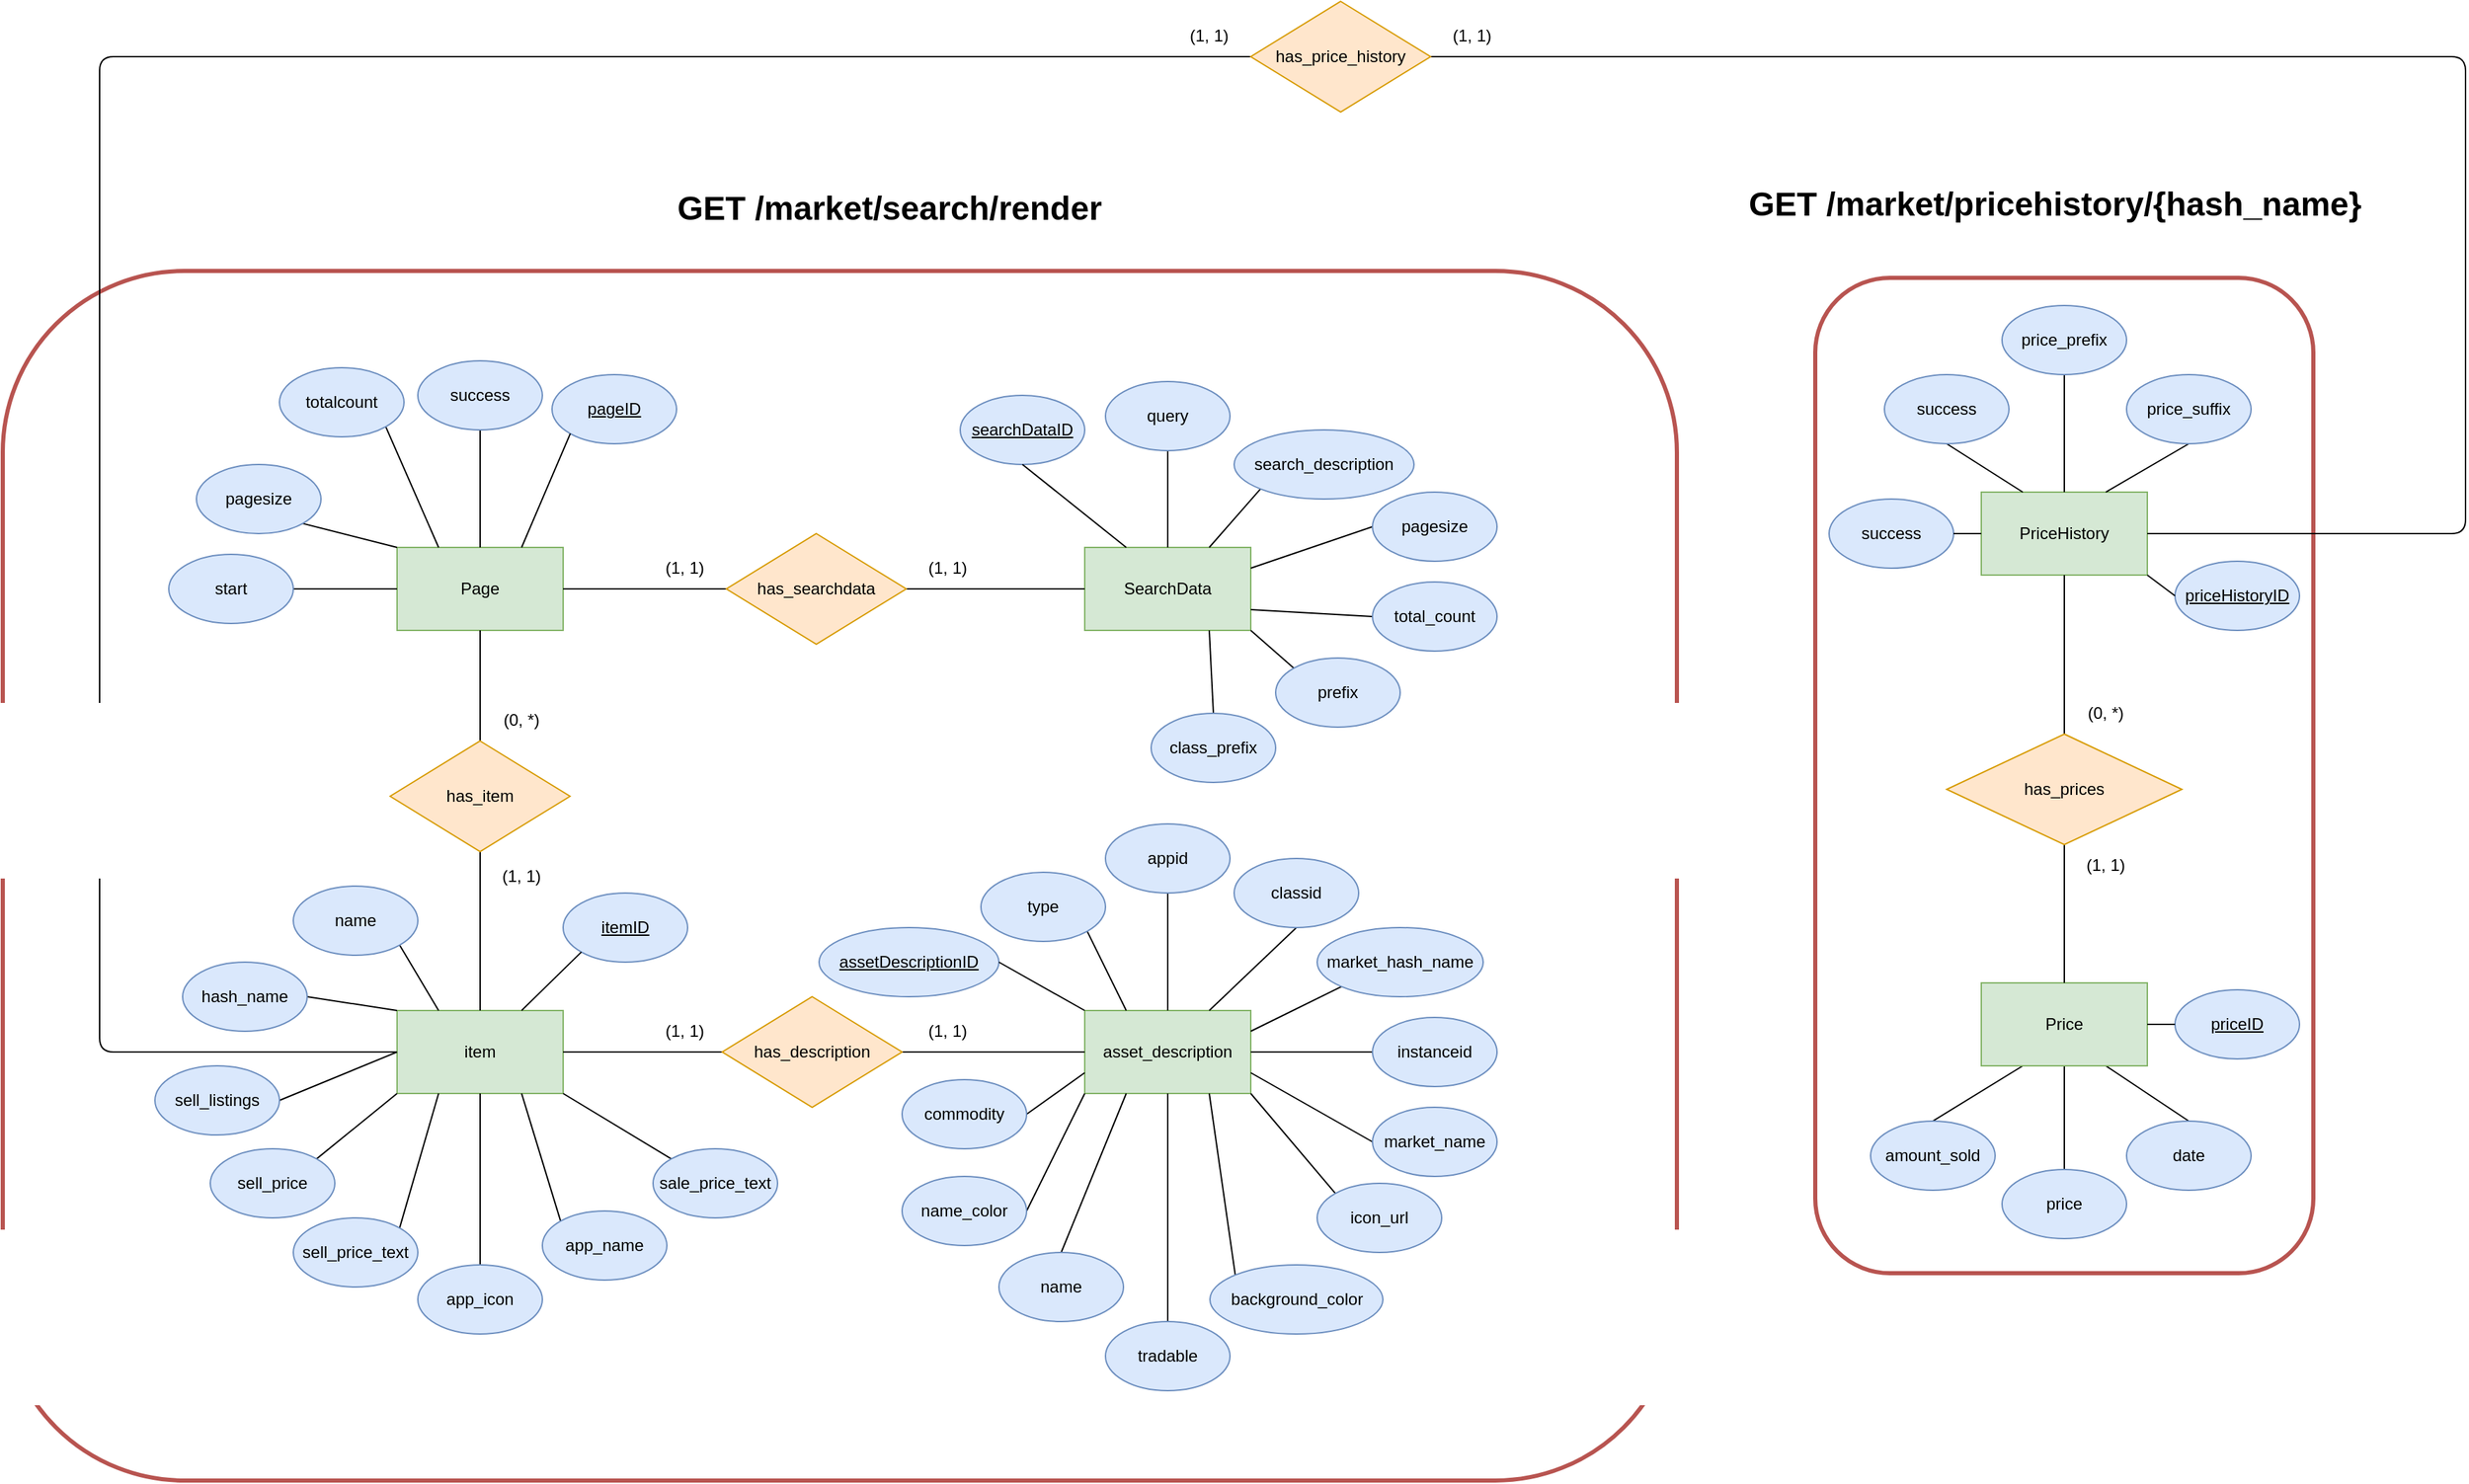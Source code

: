 <mxfile version="24.7.17">
  <diagram name="Page-1" id="rFIDhMrQtUVqV9h6Crtd">
    <mxGraphModel dx="2607" dy="1607" grid="1" gridSize="10" guides="1" tooltips="1" connect="1" arrows="1" fold="1" page="1" pageScale="1" pageWidth="827" pageHeight="1169" math="0" shadow="0">
      <root>
        <mxCell id="0" />
        <mxCell id="1" parent="0" />
        <mxCell id="ljLbS3r0QzYFnTC3O5jr-110" value="" style="rounded=1;whiteSpace=wrap;html=1;shadow=0;glass=0;strokeColor=#b85450;align=left;verticalAlign=middle;spacingLeft=4;spacingRight=4;fontFamily=Helvetica;fontSize=12;fontStyle=0;labelBorderColor=none;labelBackgroundColor=default;fillColor=none;fillStyle=auto;strokeWidth=3;fontColor=default;" parent="1" vertex="1">
          <mxGeometry x="1740" y="320" width="360" height="720" as="geometry" />
        </mxCell>
        <mxCell id="ljLbS3r0QzYFnTC3O5jr-111" value="" style="rounded=1;whiteSpace=wrap;html=1;shadow=0;glass=0;strokeColor=#b85450;align=left;verticalAlign=middle;spacingLeft=4;spacingRight=4;fontFamily=Helvetica;fontSize=12;fontStyle=0;labelBorderColor=none;labelBackgroundColor=default;fillColor=none;fillStyle=auto;strokeWidth=3;fontColor=default;" parent="1" vertex="1">
          <mxGeometry x="430" y="315" width="1210" height="875" as="geometry" />
        </mxCell>
        <mxCell id="ljLbS3r0QzYFnTC3O5jr-1" value="Page" style="rounded=0;whiteSpace=wrap;html=1;fillColor=#d5e8d4;strokeColor=#82b366;" parent="1" vertex="1">
          <mxGeometry x="715" y="515" width="120" height="60" as="geometry" />
        </mxCell>
        <mxCell id="ljLbS3r0QzYFnTC3O5jr-60" style="edgeStyle=none;shape=connector;rounded=0;orthogonalLoop=1;jettySize=auto;html=1;exitX=1;exitY=1;exitDx=0;exitDy=0;entryX=0.25;entryY=0;entryDx=0;entryDy=0;strokeColor=default;align=center;verticalAlign=middle;fontFamily=Helvetica;fontSize=11;fontColor=default;labelBackgroundColor=default;endArrow=none;endFill=0;" parent="1" source="ljLbS3r0QzYFnTC3O5jr-3" target="ljLbS3r0QzYFnTC3O5jr-1" edge="1">
          <mxGeometry relative="1" as="geometry" />
        </mxCell>
        <mxCell id="ljLbS3r0QzYFnTC3O5jr-3" value="totalcount" style="ellipse;whiteSpace=wrap;html=1;fillColor=#dae8fc;strokeColor=#6c8ebf;" parent="1" vertex="1">
          <mxGeometry x="630" y="385" width="90" height="50" as="geometry" />
        </mxCell>
        <mxCell id="ljLbS3r0QzYFnTC3O5jr-6" value="SearchData" style="rounded=0;whiteSpace=wrap;html=1;fillColor=#d5e8d4;strokeColor=#82b366;" parent="1" vertex="1">
          <mxGeometry x="1212" y="515" width="120" height="60" as="geometry" />
        </mxCell>
        <mxCell id="ljLbS3r0QzYFnTC3O5jr-57" style="edgeStyle=none;shape=connector;rounded=0;orthogonalLoop=1;jettySize=auto;html=1;exitX=0.5;exitY=1;exitDx=0;exitDy=0;entryX=0.5;entryY=0;entryDx=0;entryDy=0;strokeColor=default;align=center;verticalAlign=middle;fontFamily=Helvetica;fontSize=11;fontColor=default;labelBackgroundColor=default;endArrow=none;endFill=0;" parent="1" source="ljLbS3r0QzYFnTC3O5jr-10" target="ljLbS3r0QzYFnTC3O5jr-1" edge="1">
          <mxGeometry relative="1" as="geometry" />
        </mxCell>
        <mxCell id="ljLbS3r0QzYFnTC3O5jr-10" value="&lt;span style=&quot;color: rgb(0, 0, 0); font-family: Helvetica; font-size: 12px; font-style: normal; font-variant-ligatures: normal; font-variant-caps: normal; font-weight: 400; letter-spacing: normal; orphans: 2; text-align: center; text-indent: 0px; text-transform: none; widows: 2; word-spacing: 0px; -webkit-text-stroke-width: 0px; white-space: normal; text-decoration-thickness: initial; text-decoration-style: initial; text-decoration-color: initial; float: none; display: inline !important;&quot;&gt;success&lt;/span&gt;" style="ellipse;whiteSpace=wrap;html=1;fillColor=#dae8fc;strokeColor=#6c8ebf;labelBackgroundColor=none;" parent="1" vertex="1">
          <mxGeometry x="730" y="380" width="90" height="50" as="geometry" />
        </mxCell>
        <mxCell id="ljLbS3r0QzYFnTC3O5jr-59" style="edgeStyle=none;shape=connector;rounded=0;orthogonalLoop=1;jettySize=auto;html=1;exitX=1;exitY=1;exitDx=0;exitDy=0;entryX=0;entryY=0;entryDx=0;entryDy=0;strokeColor=default;align=center;verticalAlign=middle;fontFamily=Helvetica;fontSize=11;fontColor=default;labelBackgroundColor=default;endArrow=none;endFill=0;" parent="1" source="ljLbS3r0QzYFnTC3O5jr-11" target="ljLbS3r0QzYFnTC3O5jr-1" edge="1">
          <mxGeometry relative="1" as="geometry" />
        </mxCell>
        <mxCell id="ljLbS3r0QzYFnTC3O5jr-11" value="pagesize" style="ellipse;whiteSpace=wrap;html=1;fillColor=#dae8fc;strokeColor=#6c8ebf;fontStyle=0" parent="1" vertex="1">
          <mxGeometry x="570" y="455" width="90" height="50" as="geometry" />
        </mxCell>
        <mxCell id="ljLbS3r0QzYFnTC3O5jr-58" style="edgeStyle=none;shape=connector;rounded=0;orthogonalLoop=1;jettySize=auto;html=1;exitX=1;exitY=0.5;exitDx=0;exitDy=0;entryX=0;entryY=0.5;entryDx=0;entryDy=0;strokeColor=default;align=center;verticalAlign=middle;fontFamily=Helvetica;fontSize=11;fontColor=default;labelBackgroundColor=default;endArrow=none;endFill=0;" parent="1" source="ljLbS3r0QzYFnTC3O5jr-12" target="ljLbS3r0QzYFnTC3O5jr-1" edge="1">
          <mxGeometry relative="1" as="geometry" />
        </mxCell>
        <mxCell id="ljLbS3r0QzYFnTC3O5jr-12" value="start" style="ellipse;whiteSpace=wrap;html=1;fillColor=#dae8fc;strokeColor=#6c8ebf;fontStyle=0" parent="1" vertex="1">
          <mxGeometry x="550" y="520" width="90" height="50" as="geometry" />
        </mxCell>
        <mxCell id="ljLbS3r0QzYFnTC3O5jr-70" style="edgeStyle=none;shape=connector;rounded=0;orthogonalLoop=1;jettySize=auto;html=1;exitX=0.5;exitY=1;exitDx=0;exitDy=0;entryX=0.5;entryY=0;entryDx=0;entryDy=0;strokeColor=default;align=center;verticalAlign=middle;fontFamily=Helvetica;fontSize=11;fontColor=default;labelBackgroundColor=default;endArrow=none;endFill=0;" parent="1" source="ljLbS3r0QzYFnTC3O5jr-13" target="ljLbS3r0QzYFnTC3O5jr-6" edge="1">
          <mxGeometry relative="1" as="geometry" />
        </mxCell>
        <mxCell id="ljLbS3r0QzYFnTC3O5jr-13" value="query" style="ellipse;whiteSpace=wrap;html=1;fillColor=#dae8fc;strokeColor=#6c8ebf;labelBackgroundColor=none;" parent="1" vertex="1">
          <mxGeometry x="1227" y="395" width="90" height="50" as="geometry" />
        </mxCell>
        <mxCell id="ljLbS3r0QzYFnTC3O5jr-67" style="edgeStyle=none;shape=connector;rounded=0;orthogonalLoop=1;jettySize=auto;html=1;exitX=0;exitY=0.5;exitDx=0;exitDy=0;entryX=1;entryY=0.75;entryDx=0;entryDy=0;strokeColor=default;align=center;verticalAlign=middle;fontFamily=Helvetica;fontSize=11;fontColor=default;labelBackgroundColor=default;endArrow=none;endFill=0;" parent="1" source="ljLbS3r0QzYFnTC3O5jr-14" target="ljLbS3r0QzYFnTC3O5jr-6" edge="1">
          <mxGeometry relative="1" as="geometry" />
        </mxCell>
        <mxCell id="ljLbS3r0QzYFnTC3O5jr-14" value="total_count" style="ellipse;whiteSpace=wrap;html=1;fillColor=#dae8fc;strokeColor=#6c8ebf;labelBackgroundColor=none;" parent="1" vertex="1">
          <mxGeometry x="1420" y="540" width="90" height="50" as="geometry" />
        </mxCell>
        <mxCell id="ljLbS3r0QzYFnTC3O5jr-68" style="edgeStyle=none;shape=connector;rounded=0;orthogonalLoop=1;jettySize=auto;html=1;exitX=0;exitY=0.5;exitDx=0;exitDy=0;entryX=1;entryY=0.25;entryDx=0;entryDy=0;strokeColor=default;align=center;verticalAlign=middle;fontFamily=Helvetica;fontSize=11;fontColor=default;labelBackgroundColor=default;endArrow=none;endFill=0;" parent="1" source="ljLbS3r0QzYFnTC3O5jr-15" target="ljLbS3r0QzYFnTC3O5jr-6" edge="1">
          <mxGeometry relative="1" as="geometry" />
        </mxCell>
        <mxCell id="ljLbS3r0QzYFnTC3O5jr-15" value="&lt;span style=&quot;color: rgb(0, 0, 0); font-family: Helvetica; font-size: 12px; font-style: normal; font-variant-ligatures: normal; font-variant-caps: normal; font-weight: 400; letter-spacing: normal; orphans: 2; text-align: center; text-indent: 0px; text-transform: none; widows: 2; word-spacing: 0px; -webkit-text-stroke-width: 0px; white-space: normal; text-decoration-thickness: initial; text-decoration-style: initial; text-decoration-color: initial; float: none; display: inline !important;&quot;&gt;pagesize&lt;/span&gt;" style="ellipse;whiteSpace=wrap;html=1;fillColor=#dae8fc;strokeColor=#6c8ebf;labelBackgroundColor=none;" parent="1" vertex="1">
          <mxGeometry x="1420" y="475" width="90" height="50" as="geometry" />
        </mxCell>
        <mxCell id="ljLbS3r0QzYFnTC3O5jr-69" style="edgeStyle=none;shape=connector;rounded=0;orthogonalLoop=1;jettySize=auto;html=1;exitX=0;exitY=1;exitDx=0;exitDy=0;entryX=0.75;entryY=0;entryDx=0;entryDy=0;strokeColor=default;align=center;verticalAlign=middle;fontFamily=Helvetica;fontSize=11;fontColor=default;labelBackgroundColor=default;endArrow=none;endFill=0;" parent="1" source="ljLbS3r0QzYFnTC3O5jr-16" target="ljLbS3r0QzYFnTC3O5jr-6" edge="1">
          <mxGeometry relative="1" as="geometry" />
        </mxCell>
        <mxCell id="ljLbS3r0QzYFnTC3O5jr-16" value="search_description" style="ellipse;whiteSpace=wrap;html=1;fillColor=#dae8fc;strokeColor=#6c8ebf;labelBackgroundColor=none;" parent="1" vertex="1">
          <mxGeometry x="1320" y="430" width="130" height="50" as="geometry" />
        </mxCell>
        <mxCell id="ljLbS3r0QzYFnTC3O5jr-71" style="edgeStyle=none;shape=connector;rounded=0;orthogonalLoop=1;jettySize=auto;html=1;exitX=0;exitY=0;exitDx=0;exitDy=0;entryX=1;entryY=1;entryDx=0;entryDy=0;strokeColor=default;align=center;verticalAlign=middle;fontFamily=Helvetica;fontSize=11;fontColor=default;labelBackgroundColor=default;endArrow=none;endFill=0;" parent="1" source="ljLbS3r0QzYFnTC3O5jr-17" target="ljLbS3r0QzYFnTC3O5jr-6" edge="1">
          <mxGeometry relative="1" as="geometry" />
        </mxCell>
        <mxCell id="ljLbS3r0QzYFnTC3O5jr-17" value="prefix" style="ellipse;whiteSpace=wrap;html=1;fillColor=#dae8fc;strokeColor=#6c8ebf;labelBackgroundColor=none;" parent="1" vertex="1">
          <mxGeometry x="1350" y="595" width="90" height="50" as="geometry" />
        </mxCell>
        <mxCell id="ljLbS3r0QzYFnTC3O5jr-72" style="edgeStyle=none;shape=connector;rounded=0;orthogonalLoop=1;jettySize=auto;html=1;exitX=0.5;exitY=0;exitDx=0;exitDy=0;entryX=0.75;entryY=1;entryDx=0;entryDy=0;strokeColor=default;align=center;verticalAlign=middle;fontFamily=Helvetica;fontSize=11;fontColor=default;labelBackgroundColor=default;endArrow=none;endFill=0;" parent="1" source="ljLbS3r0QzYFnTC3O5jr-18" target="ljLbS3r0QzYFnTC3O5jr-6" edge="1">
          <mxGeometry relative="1" as="geometry" />
        </mxCell>
        <mxCell id="ljLbS3r0QzYFnTC3O5jr-18" value="class_prefix" style="ellipse;whiteSpace=wrap;html=1;fillColor=#dae8fc;strokeColor=#6c8ebf;labelBackgroundColor=none;" parent="1" vertex="1">
          <mxGeometry x="1260" y="635" width="90" height="50" as="geometry" />
        </mxCell>
        <mxCell id="q_65ye72RjT9QAtNMbLg-4" style="edgeStyle=orthogonalEdgeStyle;rounded=1;orthogonalLoop=1;jettySize=auto;html=1;exitX=0;exitY=0.5;exitDx=0;exitDy=0;entryX=0;entryY=0.5;entryDx=0;entryDy=0;curved=0;endArrow=none;endFill=0;" parent="1" source="ljLbS3r0QzYFnTC3O5jr-19" target="q_65ye72RjT9QAtNMbLg-2" edge="1">
          <mxGeometry relative="1" as="geometry">
            <Array as="points">
              <mxPoint x="500" y="880" />
              <mxPoint x="500" y="160" />
            </Array>
          </mxGeometry>
        </mxCell>
        <mxCell id="ljLbS3r0QzYFnTC3O5jr-19" value="item" style="rounded=0;whiteSpace=wrap;html=1;fillColor=#d5e8d4;strokeColor=#82b366;" parent="1" vertex="1">
          <mxGeometry x="715" y="850" width="120" height="60" as="geometry" />
        </mxCell>
        <mxCell id="ljLbS3r0QzYFnTC3O5jr-56" style="edgeStyle=none;shape=connector;rounded=0;orthogonalLoop=1;jettySize=auto;html=1;exitX=1;exitY=1;exitDx=0;exitDy=0;entryX=0.25;entryY=0;entryDx=0;entryDy=0;strokeColor=default;align=center;verticalAlign=middle;fontFamily=Helvetica;fontSize=11;fontColor=default;labelBackgroundColor=default;endArrow=none;endFill=0;" parent="1" source="ljLbS3r0QzYFnTC3O5jr-20" target="ljLbS3r0QzYFnTC3O5jr-19" edge="1">
          <mxGeometry relative="1" as="geometry" />
        </mxCell>
        <mxCell id="ljLbS3r0QzYFnTC3O5jr-20" value="name" style="ellipse;whiteSpace=wrap;html=1;fillColor=#dae8fc;strokeColor=#6c8ebf;" parent="1" vertex="1">
          <mxGeometry x="640" y="760" width="90" height="50" as="geometry" />
        </mxCell>
        <mxCell id="ljLbS3r0QzYFnTC3O5jr-55" style="edgeStyle=none;shape=connector;rounded=0;orthogonalLoop=1;jettySize=auto;html=1;exitX=1;exitY=0.5;exitDx=0;exitDy=0;entryX=0;entryY=0;entryDx=0;entryDy=0;strokeColor=default;align=center;verticalAlign=middle;fontFamily=Helvetica;fontSize=11;fontColor=default;labelBackgroundColor=default;endArrow=none;endFill=0;" parent="1" source="ljLbS3r0QzYFnTC3O5jr-21" target="ljLbS3r0QzYFnTC3O5jr-19" edge="1">
          <mxGeometry relative="1" as="geometry" />
        </mxCell>
        <mxCell id="ljLbS3r0QzYFnTC3O5jr-21" value="hash_name" style="ellipse;whiteSpace=wrap;html=1;fillColor=#dae8fc;strokeColor=#6c8ebf;fontStyle=0" parent="1" vertex="1">
          <mxGeometry x="560" y="815" width="90" height="50" as="geometry" />
        </mxCell>
        <mxCell id="ljLbS3r0QzYFnTC3O5jr-51" style="edgeStyle=none;shape=connector;rounded=0;orthogonalLoop=1;jettySize=auto;html=1;exitX=0.5;exitY=0;exitDx=0;exitDy=0;entryX=0.5;entryY=1;entryDx=0;entryDy=0;strokeColor=default;align=center;verticalAlign=middle;fontFamily=Helvetica;fontSize=11;fontColor=default;labelBackgroundColor=default;endArrow=none;endFill=0;" parent="1" source="ljLbS3r0QzYFnTC3O5jr-23" target="ljLbS3r0QzYFnTC3O5jr-19" edge="1">
          <mxGeometry relative="1" as="geometry" />
        </mxCell>
        <mxCell id="ljLbS3r0QzYFnTC3O5jr-23" value="app_icon" style="ellipse;whiteSpace=wrap;html=1;fillColor=#dae8fc;strokeColor=#6c8ebf;" parent="1" vertex="1">
          <mxGeometry x="730" y="1034" width="90" height="50" as="geometry" />
        </mxCell>
        <mxCell id="ljLbS3r0QzYFnTC3O5jr-52" style="edgeStyle=none;shape=connector;rounded=0;orthogonalLoop=1;jettySize=auto;html=1;exitX=1;exitY=0;exitDx=0;exitDy=0;entryX=0.25;entryY=1;entryDx=0;entryDy=0;strokeColor=default;align=center;verticalAlign=middle;fontFamily=Helvetica;fontSize=11;fontColor=default;labelBackgroundColor=default;endArrow=none;endFill=0;" parent="1" source="ljLbS3r0QzYFnTC3O5jr-24" target="ljLbS3r0QzYFnTC3O5jr-19" edge="1">
          <mxGeometry relative="1" as="geometry" />
        </mxCell>
        <mxCell id="ljLbS3r0QzYFnTC3O5jr-24" value="sell_price_text" style="ellipse;whiteSpace=wrap;html=1;fillColor=#dae8fc;strokeColor=#6c8ebf;" parent="1" vertex="1">
          <mxGeometry x="640" y="1000" width="90" height="50" as="geometry" />
        </mxCell>
        <mxCell id="ljLbS3r0QzYFnTC3O5jr-53" style="edgeStyle=none;shape=connector;rounded=0;orthogonalLoop=1;jettySize=auto;html=1;exitX=1;exitY=0;exitDx=0;exitDy=0;entryX=0;entryY=1;entryDx=0;entryDy=0;strokeColor=default;align=center;verticalAlign=middle;fontFamily=Helvetica;fontSize=11;fontColor=default;labelBackgroundColor=default;endArrow=none;endFill=0;" parent="1" source="ljLbS3r0QzYFnTC3O5jr-25" target="ljLbS3r0QzYFnTC3O5jr-19" edge="1">
          <mxGeometry relative="1" as="geometry" />
        </mxCell>
        <mxCell id="ljLbS3r0QzYFnTC3O5jr-25" value="sell_price" style="ellipse;whiteSpace=wrap;html=1;fillColor=#dae8fc;strokeColor=#6c8ebf;" parent="1" vertex="1">
          <mxGeometry x="580" y="950" width="90" height="50" as="geometry" />
        </mxCell>
        <mxCell id="ljLbS3r0QzYFnTC3O5jr-54" style="edgeStyle=none;shape=connector;rounded=0;orthogonalLoop=1;jettySize=auto;html=1;exitX=1;exitY=0.5;exitDx=0;exitDy=0;entryX=0;entryY=0.5;entryDx=0;entryDy=0;strokeColor=default;align=center;verticalAlign=middle;fontFamily=Helvetica;fontSize=11;fontColor=default;labelBackgroundColor=default;endArrow=none;endFill=0;" parent="1" source="ljLbS3r0QzYFnTC3O5jr-26" target="ljLbS3r0QzYFnTC3O5jr-19" edge="1">
          <mxGeometry relative="1" as="geometry" />
        </mxCell>
        <mxCell id="ljLbS3r0QzYFnTC3O5jr-26" value="sell_listings" style="ellipse;whiteSpace=wrap;html=1;fillColor=#dae8fc;strokeColor=#6c8ebf;" parent="1" vertex="1">
          <mxGeometry x="540" y="890" width="90" height="50" as="geometry" />
        </mxCell>
        <mxCell id="ljLbS3r0QzYFnTC3O5jr-50" style="rounded=0;orthogonalLoop=1;jettySize=auto;html=1;exitX=0;exitY=0;exitDx=0;exitDy=0;entryX=0.75;entryY=1;entryDx=0;entryDy=0;endArrow=none;endFill=0;" parent="1" source="ljLbS3r0QzYFnTC3O5jr-27" target="ljLbS3r0QzYFnTC3O5jr-19" edge="1">
          <mxGeometry relative="1" as="geometry" />
        </mxCell>
        <mxCell id="ljLbS3r0QzYFnTC3O5jr-27" value="app_name" style="ellipse;whiteSpace=wrap;html=1;fillColor=#dae8fc;strokeColor=#6c8ebf;" parent="1" vertex="1">
          <mxGeometry x="820" y="995" width="90" height="50" as="geometry" />
        </mxCell>
        <mxCell id="ljLbS3r0QzYFnTC3O5jr-49" style="rounded=0;orthogonalLoop=1;jettySize=auto;html=1;exitX=0;exitY=0;exitDx=0;exitDy=0;entryX=1;entryY=1;entryDx=0;entryDy=0;endArrow=none;endFill=0;" parent="1" source="ljLbS3r0QzYFnTC3O5jr-28" target="ljLbS3r0QzYFnTC3O5jr-19" edge="1">
          <mxGeometry relative="1" as="geometry" />
        </mxCell>
        <mxCell id="ljLbS3r0QzYFnTC3O5jr-28" value="sale_price_text" style="ellipse;whiteSpace=wrap;html=1;fillColor=#dae8fc;strokeColor=#6c8ebf;" parent="1" vertex="1">
          <mxGeometry x="900" y="950" width="90" height="50" as="geometry" />
        </mxCell>
        <mxCell id="ljLbS3r0QzYFnTC3O5jr-29" value="asset_description" style="rounded=0;whiteSpace=wrap;html=1;fillColor=#d5e8d4;strokeColor=#82b366;" parent="1" vertex="1">
          <mxGeometry x="1212" y="850" width="120" height="60" as="geometry" />
        </mxCell>
        <mxCell id="ljLbS3r0QzYFnTC3O5jr-78" style="edgeStyle=none;shape=connector;rounded=0;orthogonalLoop=1;jettySize=auto;html=1;exitX=0.5;exitY=1;exitDx=0;exitDy=0;entryX=0.5;entryY=0;entryDx=0;entryDy=0;strokeColor=default;align=center;verticalAlign=middle;fontFamily=Helvetica;fontSize=11;fontColor=default;labelBackgroundColor=default;endArrow=none;endFill=0;" parent="1" source="ljLbS3r0QzYFnTC3O5jr-30" target="ljLbS3r0QzYFnTC3O5jr-29" edge="1">
          <mxGeometry relative="1" as="geometry" />
        </mxCell>
        <mxCell id="ljLbS3r0QzYFnTC3O5jr-30" value="appid" style="ellipse;whiteSpace=wrap;html=1;fillColor=#dae8fc;strokeColor=#6c8ebf;" parent="1" vertex="1">
          <mxGeometry x="1227" y="715" width="90" height="50" as="geometry" />
        </mxCell>
        <mxCell id="ljLbS3r0QzYFnTC3O5jr-85" style="edgeStyle=none;shape=connector;rounded=0;orthogonalLoop=1;jettySize=auto;html=1;exitX=0.5;exitY=1;exitDx=0;exitDy=0;entryX=0.75;entryY=0;entryDx=0;entryDy=0;strokeColor=default;align=center;verticalAlign=middle;fontFamily=Helvetica;fontSize=11;fontColor=default;labelBackgroundColor=default;endArrow=none;endFill=0;" parent="1" source="ljLbS3r0QzYFnTC3O5jr-31" target="ljLbS3r0QzYFnTC3O5jr-29" edge="1">
          <mxGeometry relative="1" as="geometry" />
        </mxCell>
        <mxCell id="ljLbS3r0QzYFnTC3O5jr-31" value="classid" style="ellipse;whiteSpace=wrap;html=1;fillColor=#dae8fc;strokeColor=#6c8ebf;" parent="1" vertex="1">
          <mxGeometry x="1320" y="740" width="90" height="50" as="geometry" />
        </mxCell>
        <mxCell id="ljLbS3r0QzYFnTC3O5jr-79" style="edgeStyle=none;shape=connector;rounded=0;orthogonalLoop=1;jettySize=auto;html=1;exitX=0;exitY=0.5;exitDx=0;exitDy=0;entryX=1;entryY=0.5;entryDx=0;entryDy=0;strokeColor=default;align=center;verticalAlign=middle;fontFamily=Helvetica;fontSize=11;fontColor=default;labelBackgroundColor=default;endArrow=none;endFill=0;" parent="1" source="ljLbS3r0QzYFnTC3O5jr-32" target="ljLbS3r0QzYFnTC3O5jr-29" edge="1">
          <mxGeometry relative="1" as="geometry" />
        </mxCell>
        <mxCell id="ljLbS3r0QzYFnTC3O5jr-32" value="instanceid" style="ellipse;whiteSpace=wrap;html=1;fillColor=#dae8fc;strokeColor=#6c8ebf;" parent="1" vertex="1">
          <mxGeometry x="1420" y="855" width="90" height="50" as="geometry" />
        </mxCell>
        <mxCell id="ljLbS3r0QzYFnTC3O5jr-81" style="edgeStyle=none;shape=connector;rounded=0;orthogonalLoop=1;jettySize=auto;html=1;exitX=0;exitY=0;exitDx=0;exitDy=0;entryX=0.75;entryY=1;entryDx=0;entryDy=0;strokeColor=default;align=center;verticalAlign=middle;fontFamily=Helvetica;fontSize=11;fontColor=default;labelBackgroundColor=default;endArrow=none;endFill=0;" parent="1" source="ljLbS3r0QzYFnTC3O5jr-33" target="ljLbS3r0QzYFnTC3O5jr-29" edge="1">
          <mxGeometry relative="1" as="geometry" />
        </mxCell>
        <mxCell id="ljLbS3r0QzYFnTC3O5jr-33" value="background_color" style="ellipse;whiteSpace=wrap;html=1;fillColor=#dae8fc;strokeColor=#6c8ebf;" parent="1" vertex="1">
          <mxGeometry x="1302.5" y="1034" width="125" height="50" as="geometry" />
        </mxCell>
        <mxCell id="ljLbS3r0QzYFnTC3O5jr-82" style="edgeStyle=none;shape=connector;rounded=0;orthogonalLoop=1;jettySize=auto;html=1;exitX=0;exitY=0;exitDx=0;exitDy=0;entryX=1;entryY=1;entryDx=0;entryDy=0;strokeColor=default;align=center;verticalAlign=middle;fontFamily=Helvetica;fontSize=11;fontColor=default;labelBackgroundColor=default;endArrow=none;endFill=0;" parent="1" source="ljLbS3r0QzYFnTC3O5jr-34" target="ljLbS3r0QzYFnTC3O5jr-29" edge="1">
          <mxGeometry relative="1" as="geometry" />
        </mxCell>
        <mxCell id="ljLbS3r0QzYFnTC3O5jr-34" value="icon_url" style="ellipse;whiteSpace=wrap;html=1;fillColor=#dae8fc;strokeColor=#6c8ebf;" parent="1" vertex="1">
          <mxGeometry x="1380" y="975" width="90" height="50" as="geometry" />
        </mxCell>
        <mxCell id="ljLbS3r0QzYFnTC3O5jr-80" style="edgeStyle=none;shape=connector;rounded=0;orthogonalLoop=1;jettySize=auto;html=1;exitX=0.5;exitY=0;exitDx=0;exitDy=0;strokeColor=default;align=center;verticalAlign=middle;fontFamily=Helvetica;fontSize=11;fontColor=default;labelBackgroundColor=default;endArrow=none;endFill=0;entryX=0.5;entryY=1;entryDx=0;entryDy=0;" parent="1" source="ljLbS3r0QzYFnTC3O5jr-35" target="ljLbS3r0QzYFnTC3O5jr-29" edge="1">
          <mxGeometry relative="1" as="geometry">
            <mxPoint x="1270" y="965" as="targetPoint" />
          </mxGeometry>
        </mxCell>
        <mxCell id="ljLbS3r0QzYFnTC3O5jr-35" value="tradable" style="ellipse;whiteSpace=wrap;html=1;fillColor=#dae8fc;strokeColor=#6c8ebf;" parent="1" vertex="1">
          <mxGeometry x="1227" y="1075" width="90" height="50" as="geometry" />
        </mxCell>
        <mxCell id="ljLbS3r0QzYFnTC3O5jr-89" style="edgeStyle=none;shape=connector;rounded=0;orthogonalLoop=1;jettySize=auto;html=1;exitX=0.5;exitY=0;exitDx=0;exitDy=0;entryX=0.25;entryY=1;entryDx=0;entryDy=0;strokeColor=default;align=center;verticalAlign=middle;fontFamily=Helvetica;fontSize=11;fontColor=default;labelBackgroundColor=default;endArrow=none;endFill=0;" parent="1" source="ljLbS3r0QzYFnTC3O5jr-36" target="ljLbS3r0QzYFnTC3O5jr-29" edge="1">
          <mxGeometry relative="1" as="geometry" />
        </mxCell>
        <mxCell id="ljLbS3r0QzYFnTC3O5jr-36" value="name" style="ellipse;whiteSpace=wrap;html=1;fillColor=#dae8fc;strokeColor=#6c8ebf;" parent="1" vertex="1">
          <mxGeometry x="1150" y="1025" width="90" height="50" as="geometry" />
        </mxCell>
        <mxCell id="ljLbS3r0QzYFnTC3O5jr-88" style="edgeStyle=none;shape=connector;rounded=0;orthogonalLoop=1;jettySize=auto;html=1;exitX=1;exitY=0.5;exitDx=0;exitDy=0;entryX=0;entryY=1;entryDx=0;entryDy=0;strokeColor=default;align=center;verticalAlign=middle;fontFamily=Helvetica;fontSize=11;fontColor=default;labelBackgroundColor=default;endArrow=none;endFill=0;" parent="1" source="ljLbS3r0QzYFnTC3O5jr-37" target="ljLbS3r0QzYFnTC3O5jr-29" edge="1">
          <mxGeometry relative="1" as="geometry" />
        </mxCell>
        <mxCell id="ljLbS3r0QzYFnTC3O5jr-37" value="name_color" style="ellipse;whiteSpace=wrap;html=1;fillColor=#dae8fc;strokeColor=#6c8ebf;" parent="1" vertex="1">
          <mxGeometry x="1080" y="970" width="90" height="50" as="geometry" />
        </mxCell>
        <mxCell id="ljLbS3r0QzYFnTC3O5jr-86" style="edgeStyle=none;shape=connector;rounded=0;orthogonalLoop=1;jettySize=auto;html=1;exitX=1;exitY=1;exitDx=0;exitDy=0;entryX=0.25;entryY=0;entryDx=0;entryDy=0;strokeColor=default;align=center;verticalAlign=middle;fontFamily=Helvetica;fontSize=11;fontColor=default;labelBackgroundColor=default;endArrow=none;endFill=0;" parent="1" source="ljLbS3r0QzYFnTC3O5jr-38" target="ljLbS3r0QzYFnTC3O5jr-29" edge="1">
          <mxGeometry relative="1" as="geometry" />
        </mxCell>
        <mxCell id="ljLbS3r0QzYFnTC3O5jr-38" value="type" style="ellipse;whiteSpace=wrap;html=1;fillColor=#dae8fc;strokeColor=#6c8ebf;" parent="1" vertex="1">
          <mxGeometry x="1137" y="750" width="90" height="50" as="geometry" />
        </mxCell>
        <mxCell id="ljLbS3r0QzYFnTC3O5jr-83" style="edgeStyle=none;shape=connector;rounded=0;orthogonalLoop=1;jettySize=auto;html=1;exitX=0;exitY=0.5;exitDx=0;exitDy=0;entryX=1;entryY=0.75;entryDx=0;entryDy=0;strokeColor=default;align=center;verticalAlign=middle;fontFamily=Helvetica;fontSize=11;fontColor=default;labelBackgroundColor=default;endArrow=none;endFill=0;" parent="1" source="ljLbS3r0QzYFnTC3O5jr-39" target="ljLbS3r0QzYFnTC3O5jr-29" edge="1">
          <mxGeometry relative="1" as="geometry" />
        </mxCell>
        <mxCell id="ljLbS3r0QzYFnTC3O5jr-39" value="market_name" style="ellipse;whiteSpace=wrap;html=1;fillColor=#dae8fc;strokeColor=#6c8ebf;" parent="1" vertex="1">
          <mxGeometry x="1420" y="920" width="90" height="50" as="geometry" />
        </mxCell>
        <mxCell id="ljLbS3r0QzYFnTC3O5jr-84" style="edgeStyle=none;shape=connector;rounded=0;orthogonalLoop=1;jettySize=auto;html=1;exitX=0;exitY=1;exitDx=0;exitDy=0;entryX=1;entryY=0.25;entryDx=0;entryDy=0;strokeColor=default;align=center;verticalAlign=middle;fontFamily=Helvetica;fontSize=11;fontColor=default;labelBackgroundColor=default;endArrow=none;endFill=0;" parent="1" source="ljLbS3r0QzYFnTC3O5jr-40" target="ljLbS3r0QzYFnTC3O5jr-29" edge="1">
          <mxGeometry relative="1" as="geometry" />
        </mxCell>
        <mxCell id="ljLbS3r0QzYFnTC3O5jr-40" value="market_hash_name" style="ellipse;whiteSpace=wrap;html=1;fillColor=#dae8fc;strokeColor=#6c8ebf;" parent="1" vertex="1">
          <mxGeometry x="1380" y="790" width="120" height="50" as="geometry" />
        </mxCell>
        <mxCell id="ljLbS3r0QzYFnTC3O5jr-87" style="edgeStyle=none;shape=connector;rounded=0;orthogonalLoop=1;jettySize=auto;html=1;exitX=1;exitY=0.5;exitDx=0;exitDy=0;entryX=0;entryY=0.75;entryDx=0;entryDy=0;strokeColor=default;align=center;verticalAlign=middle;fontFamily=Helvetica;fontSize=11;fontColor=default;labelBackgroundColor=default;endArrow=none;endFill=0;" parent="1" source="ljLbS3r0QzYFnTC3O5jr-41" target="ljLbS3r0QzYFnTC3O5jr-29" edge="1">
          <mxGeometry relative="1" as="geometry" />
        </mxCell>
        <mxCell id="ljLbS3r0QzYFnTC3O5jr-41" value="commodity" style="ellipse;whiteSpace=wrap;html=1;fillColor=#dae8fc;strokeColor=#6c8ebf;" parent="1" vertex="1">
          <mxGeometry x="1080" y="900" width="90" height="50" as="geometry" />
        </mxCell>
        <mxCell id="ljLbS3r0QzYFnTC3O5jr-42" value="&lt;h1 class=&quot;heading-element&quot;&gt;GET /market/search/render&lt;/h1&gt;" style="text;html=1;align=center;verticalAlign=middle;whiteSpace=wrap;rounded=0;fontFamily=Helvetica;fontSize=12;fontColor=default;fontStyle=0;labelBorderColor=none;labelBackgroundColor=none;" parent="1" vertex="1">
          <mxGeometry x="901" y="255" width="340" height="30" as="geometry" />
        </mxCell>
        <mxCell id="ljLbS3r0QzYFnTC3O5jr-43" style="edgeStyle=orthogonalEdgeStyle;shape=connector;curved=0;rounded=1;orthogonalLoop=1;jettySize=auto;html=1;exitX=0.5;exitY=1;exitDx=0;exitDy=0;entryX=0.5;entryY=0;entryDx=0;entryDy=0;strokeColor=default;align=center;verticalAlign=middle;fontFamily=Helvetica;fontSize=12;fontColor=default;fontStyle=0;labelBorderColor=none;labelBackgroundColor=default;endArrow=none;endFill=0;" parent="1" source="ljLbS3r0QzYFnTC3O5jr-1" target="ljLbS3r0QzYFnTC3O5jr-45" edge="1">
          <mxGeometry relative="1" as="geometry">
            <mxPoint x="775" y="575" as="sourcePoint" />
          </mxGeometry>
        </mxCell>
        <mxCell id="ljLbS3r0QzYFnTC3O5jr-44" style="edgeStyle=orthogonalEdgeStyle;shape=connector;curved=0;rounded=1;orthogonalLoop=1;jettySize=auto;html=1;exitX=0.5;exitY=1;exitDx=0;exitDy=0;entryX=0.5;entryY=0;entryDx=0;entryDy=0;strokeColor=default;align=center;verticalAlign=middle;fontFamily=Helvetica;fontSize=12;fontColor=default;fontStyle=0;labelBorderColor=none;labelBackgroundColor=default;endArrow=none;endFill=0;" parent="1" source="ljLbS3r0QzYFnTC3O5jr-45" target="ljLbS3r0QzYFnTC3O5jr-19" edge="1">
          <mxGeometry relative="1" as="geometry">
            <mxPoint x="775" y="845" as="targetPoint" />
            <mxPoint x="775" y="765" as="sourcePoint" />
          </mxGeometry>
        </mxCell>
        <mxCell id="ljLbS3r0QzYFnTC3O5jr-45" value="has_item" style="rhombus;whiteSpace=wrap;html=1;rounded=0;shadow=0;glass=0;strokeColor=#d79b00;align=center;verticalAlign=middle;spacingLeft=4;spacingRight=4;fontFamily=Helvetica;fontSize=12;labelBorderColor=none;fillColor=#ffe6cc;" parent="1" vertex="1">
          <mxGeometry x="710" y="655" width="130" height="80" as="geometry" />
        </mxCell>
        <mxCell id="ljLbS3r0QzYFnTC3O5jr-46" value="(0, *)" style="text;html=1;align=center;verticalAlign=middle;whiteSpace=wrap;rounded=0;fontFamily=Helvetica;fontSize=12;fontColor=default;fontStyle=0;labelBorderColor=none;labelBackgroundColor=default;" parent="1" vertex="1">
          <mxGeometry x="775" y="625" width="60" height="30" as="geometry" />
        </mxCell>
        <mxCell id="ljLbS3r0QzYFnTC3O5jr-47" value="(1, 1)" style="text;html=1;align=center;verticalAlign=middle;whiteSpace=wrap;rounded=0;fontFamily=Helvetica;fontSize=12;fontColor=default;fontStyle=0;labelBorderColor=none;labelBackgroundColor=default;" parent="1" vertex="1">
          <mxGeometry x="775" y="737.5" width="60" height="30" as="geometry" />
        </mxCell>
        <mxCell id="ljLbS3r0QzYFnTC3O5jr-61" style="edgeStyle=orthogonalEdgeStyle;rounded=1;orthogonalLoop=1;jettySize=auto;html=1;exitX=0;exitY=0.5;exitDx=0;exitDy=0;entryX=1;entryY=0.5;entryDx=0;entryDy=0;fontFamily=Helvetica;fontSize=12;fontColor=default;fontStyle=0;labelBorderColor=none;curved=0;endArrow=none;endFill=0;" parent="1" source="ljLbS3r0QzYFnTC3O5jr-63" target="ljLbS3r0QzYFnTC3O5jr-1" edge="1">
          <mxGeometry relative="1" as="geometry">
            <mxPoint x="843" y="545" as="targetPoint" />
          </mxGeometry>
        </mxCell>
        <mxCell id="ljLbS3r0QzYFnTC3O5jr-62" style="edgeStyle=orthogonalEdgeStyle;shape=connector;curved=0;rounded=1;orthogonalLoop=1;jettySize=auto;html=1;exitX=1;exitY=0.5;exitDx=0;exitDy=0;strokeColor=default;align=center;verticalAlign=middle;fontFamily=Helvetica;fontSize=12;fontColor=default;fontStyle=0;labelBorderColor=none;labelBackgroundColor=default;endArrow=none;endFill=0;entryX=0;entryY=0.5;entryDx=0;entryDy=0;" parent="1" source="ljLbS3r0QzYFnTC3O5jr-63" target="ljLbS3r0QzYFnTC3O5jr-6" edge="1">
          <mxGeometry relative="1" as="geometry">
            <mxPoint x="1210" y="545" as="targetPoint" />
          </mxGeometry>
        </mxCell>
        <mxCell id="ljLbS3r0QzYFnTC3O5jr-63" value="has_searchdata" style="rhombus;whiteSpace=wrap;html=1;rounded=0;shadow=0;glass=0;strokeColor=#d79b00;align=center;verticalAlign=middle;spacingLeft=4;spacingRight=4;fontFamily=Helvetica;fontSize=12;labelBorderColor=none;fillColor=#ffe6cc;" parent="1" vertex="1">
          <mxGeometry x="953" y="505" width="130" height="80" as="geometry" />
        </mxCell>
        <mxCell id="ljLbS3r0QzYFnTC3O5jr-64" value="(1, 1)" style="text;html=1;align=center;verticalAlign=middle;whiteSpace=wrap;rounded=0;fontFamily=Helvetica;fontSize=12;fontColor=default;fontStyle=0;labelBorderColor=none;labelBackgroundColor=default;" parent="1" vertex="1">
          <mxGeometry x="893" y="515" width="60" height="30" as="geometry" />
        </mxCell>
        <mxCell id="ljLbS3r0QzYFnTC3O5jr-65" value="(1, 1)" style="text;html=1;align=center;verticalAlign=middle;whiteSpace=wrap;rounded=0;fontFamily=Helvetica;fontSize=12;fontColor=default;fontStyle=0;labelBorderColor=none;labelBackgroundColor=default;" parent="1" vertex="1">
          <mxGeometry x="1083" y="515" width="60" height="30" as="geometry" />
        </mxCell>
        <mxCell id="ljLbS3r0QzYFnTC3O5jr-73" style="edgeStyle=orthogonalEdgeStyle;shape=connector;curved=0;rounded=1;orthogonalLoop=1;jettySize=auto;html=1;exitX=1;exitY=0.5;exitDx=0;exitDy=0;entryX=0;entryY=0.5;entryDx=0;entryDy=0;strokeColor=default;align=center;verticalAlign=middle;fontFamily=Helvetica;fontSize=12;fontColor=default;fontStyle=0;labelBorderColor=none;labelBackgroundColor=default;endArrow=none;endFill=0;" parent="1" source="ljLbS3r0QzYFnTC3O5jr-19" target="ljLbS3r0QzYFnTC3O5jr-75" edge="1">
          <mxGeometry relative="1" as="geometry">
            <mxPoint x="840" y="880" as="sourcePoint" />
          </mxGeometry>
        </mxCell>
        <mxCell id="ljLbS3r0QzYFnTC3O5jr-74" style="edgeStyle=orthogonalEdgeStyle;shape=connector;curved=0;rounded=1;orthogonalLoop=1;jettySize=auto;html=1;exitX=1;exitY=0.5;exitDx=0;exitDy=0;entryX=0;entryY=0.5;entryDx=0;entryDy=0;strokeColor=default;align=center;verticalAlign=middle;fontFamily=Helvetica;fontSize=12;fontColor=default;fontStyle=0;labelBorderColor=none;labelBackgroundColor=default;endArrow=none;endFill=0;" parent="1" source="ljLbS3r0QzYFnTC3O5jr-75" target="ljLbS3r0QzYFnTC3O5jr-29" edge="1">
          <mxGeometry relative="1" as="geometry">
            <mxPoint x="1207" y="880" as="targetPoint" />
          </mxGeometry>
        </mxCell>
        <mxCell id="ljLbS3r0QzYFnTC3O5jr-75" value="has_description" style="rhombus;whiteSpace=wrap;html=1;rounded=0;shadow=0;glass=0;strokeColor=#d79b00;align=center;verticalAlign=middle;spacingLeft=4;spacingRight=4;fontFamily=Helvetica;fontSize=12;labelBorderColor=none;fillColor=#ffe6cc;" parent="1" vertex="1">
          <mxGeometry x="950" y="840" width="130" height="80" as="geometry" />
        </mxCell>
        <mxCell id="ljLbS3r0QzYFnTC3O5jr-76" value="(1, 1)" style="text;html=1;align=center;verticalAlign=middle;whiteSpace=wrap;rounded=0;fontFamily=Helvetica;fontSize=12;fontColor=default;fontStyle=0;labelBorderColor=none;labelBackgroundColor=default;" parent="1" vertex="1">
          <mxGeometry x="893" y="850" width="60" height="30" as="geometry" />
        </mxCell>
        <mxCell id="ljLbS3r0QzYFnTC3O5jr-77" value="(1, 1)" style="text;html=1;align=center;verticalAlign=middle;whiteSpace=wrap;rounded=0;fontFamily=Helvetica;fontSize=12;fontColor=default;fontStyle=0;labelBorderColor=none;labelBackgroundColor=default;" parent="1" vertex="1">
          <mxGeometry x="1083" y="850" width="60" height="30" as="geometry" />
        </mxCell>
        <mxCell id="ljLbS3r0QzYFnTC3O5jr-90" value="PriceHistory&lt;span style=&quot;color: rgba(0, 0, 0, 0); font-family: monospace; font-size: 0px; text-align: start; text-wrap: nowrap;&quot;&gt;%3CmxGraphModel%3E%3Croot%3E%3CmxCell%20id%3D%220%22%2F%3E%3CmxCell%20id%3D%221%22%20parent%3D%220%22%2F%3E%3CmxCell%20id%3D%222%22%20value%3D%22Page%22%20style%3D%22rounded%3D0%3BwhiteSpace%3Dwrap%3Bhtml%3D1%3BfillColor%3D%23d5e8d4%3BstrokeColor%3D%2382b366%3B%22%20vertex%3D%221%22%20parent%3D%221%22%3E%3CmxGeometry%20x%3D%22-1035%22%20y%3D%22680%22%20width%3D%22120%22%20height%3D%2260%22%20as%3D%22geometry%22%2F%3E%3C%2FmxCell%3E%3CmxCell%20id%3D%223%22%20value%3D%22%26lt%3Bspan%20style%3D%26quot%3Bcolor%3A%20rgb(0%2C%200%2C%200)%3B%20font-family%3A%20Helvetica%3B%20font-size%3A%2012px%3B%20font-style%3A%20normal%3B%20font-variant-ligatures%3A%20normal%3B%20font-variant-caps%3A%20normal%3B%20font-weight%3A%20400%3B%20letter-spacing%3A%20normal%3B%20orphans%3A%202%3B%20text-align%3A%20center%3B%20text-indent%3A%200px%3B%20text-transform%3A%20none%3B%20widows%3A%202%3B%20word-spacing%3A%200px%3B%20-webkit-text-stroke-width%3A%200px%3B%20white-space%3A%20normal%3B%20text-decoration-thickness%3A%20initial%3B%20text-decoration-style%3A%20initial%3B%20text-decoration-color%3A%20initial%3B%20float%3A%20none%3B%20display%3A%20inline%20!important%3B%26quot%3B%26gt%3Bsuccess%26lt%3B%2Fspan%26gt%3B%22%20style%3D%22ellipse%3BwhiteSpace%3Dwrap%3Bhtml%3D1%3BfillColor%3D%23dae8fc%3BstrokeColor%3D%236c8ebf%3BlabelBackgroundColor%3Dnone%3B%22%20vertex%3D%221%22%20parent%3D%221%22%3E%3CmxGeometry%20x%3D%22-1020%22%20y%3D%22545%22%20width%3D%2290%22%20height%3D%2250%22%20as%3D%22geometry%22%2F%3E%3C%2FmxCell%3E%3C%2Froot%3E%3C%2FmxGraphModel%3E&lt;/span&gt;" style="rounded=0;whiteSpace=wrap;html=1;fillColor=#d5e8d4;strokeColor=#82b366;" parent="1" vertex="1">
          <mxGeometry x="1860" y="475" width="120" height="60" as="geometry" />
        </mxCell>
        <mxCell id="ljLbS3r0QzYFnTC3O5jr-98" style="edgeStyle=none;shape=connector;rounded=0;orthogonalLoop=1;jettySize=auto;html=1;exitX=0.5;exitY=1;exitDx=0;exitDy=0;entryX=0.25;entryY=0;entryDx=0;entryDy=0;strokeColor=default;align=center;verticalAlign=middle;fontFamily=Helvetica;fontSize=11;fontColor=default;labelBackgroundColor=default;endArrow=none;endFill=0;" parent="1" source="ljLbS3r0QzYFnTC3O5jr-91" target="ljLbS3r0QzYFnTC3O5jr-90" edge="1">
          <mxGeometry relative="1" as="geometry" />
        </mxCell>
        <mxCell id="ljLbS3r0QzYFnTC3O5jr-91" value="&lt;span style=&quot;color: rgb(0, 0, 0); font-family: Helvetica; font-size: 12px; font-style: normal; font-variant-ligatures: normal; font-variant-caps: normal; font-weight: 400; letter-spacing: normal; orphans: 2; text-align: center; text-indent: 0px; text-transform: none; widows: 2; word-spacing: 0px; -webkit-text-stroke-width: 0px; white-space: normal; text-decoration-thickness: initial; text-decoration-style: initial; text-decoration-color: initial; float: none; display: inline !important;&quot;&gt;success&lt;/span&gt;" style="ellipse;whiteSpace=wrap;html=1;fillColor=#dae8fc;strokeColor=#6c8ebf;labelBackgroundColor=none;" parent="1" vertex="1">
          <mxGeometry x="1790" y="390" width="90" height="50" as="geometry" />
        </mxCell>
        <mxCell id="ljLbS3r0QzYFnTC3O5jr-106" style="edgeStyle=none;shape=connector;rounded=0;orthogonalLoop=1;jettySize=auto;html=1;exitX=0.5;exitY=1;exitDx=0;exitDy=0;entryX=0.5;entryY=0;entryDx=0;entryDy=0;strokeColor=default;align=center;verticalAlign=middle;fontFamily=Helvetica;fontSize=11;fontColor=default;labelBackgroundColor=default;endArrow=none;endFill=0;" parent="1" source="ljLbS3r0QzYFnTC3O5jr-92" target="ljLbS3r0QzYFnTC3O5jr-96" edge="1">
          <mxGeometry relative="1" as="geometry" />
        </mxCell>
        <mxCell id="ljLbS3r0QzYFnTC3O5jr-107" style="edgeStyle=none;shape=connector;rounded=0;orthogonalLoop=1;jettySize=auto;html=1;exitX=0.75;exitY=1;exitDx=0;exitDy=0;entryX=0.5;entryY=0;entryDx=0;entryDy=0;strokeColor=default;align=center;verticalAlign=middle;fontFamily=Helvetica;fontSize=11;fontColor=default;labelBackgroundColor=default;endArrow=none;endFill=0;" parent="1" source="ljLbS3r0QzYFnTC3O5jr-92" target="ljLbS3r0QzYFnTC3O5jr-95" edge="1">
          <mxGeometry relative="1" as="geometry" />
        </mxCell>
        <mxCell id="ljLbS3r0QzYFnTC3O5jr-108" style="edgeStyle=none;shape=connector;rounded=0;orthogonalLoop=1;jettySize=auto;html=1;exitX=0.25;exitY=1;exitDx=0;exitDy=0;entryX=0.5;entryY=0;entryDx=0;entryDy=0;strokeColor=default;align=center;verticalAlign=middle;fontFamily=Helvetica;fontSize=11;fontColor=default;labelBackgroundColor=default;endArrow=none;endFill=0;" parent="1" source="ljLbS3r0QzYFnTC3O5jr-92" target="ljLbS3r0QzYFnTC3O5jr-97" edge="1">
          <mxGeometry relative="1" as="geometry" />
        </mxCell>
        <mxCell id="ljLbS3r0QzYFnTC3O5jr-92" value="Price" style="rounded=0;whiteSpace=wrap;html=1;fillColor=#d5e8d4;strokeColor=#82b366;" parent="1" vertex="1">
          <mxGeometry x="1860" y="830" width="120" height="60" as="geometry" />
        </mxCell>
        <mxCell id="ljLbS3r0QzYFnTC3O5jr-99" style="edgeStyle=none;shape=connector;rounded=0;orthogonalLoop=1;jettySize=auto;html=1;exitX=0.5;exitY=1;exitDx=0;exitDy=0;entryX=0.5;entryY=0;entryDx=0;entryDy=0;strokeColor=default;align=center;verticalAlign=middle;fontFamily=Helvetica;fontSize=11;fontColor=default;labelBackgroundColor=default;endArrow=none;endFill=0;" parent="1" source="ljLbS3r0QzYFnTC3O5jr-93" target="ljLbS3r0QzYFnTC3O5jr-90" edge="1">
          <mxGeometry relative="1" as="geometry" />
        </mxCell>
        <mxCell id="ljLbS3r0QzYFnTC3O5jr-93" value="&lt;span style=&quot;color: rgb(0, 0, 0); font-family: Helvetica; font-size: 12px; font-style: normal; font-variant-ligatures: normal; font-variant-caps: normal; font-weight: 400; letter-spacing: normal; orphans: 2; text-align: center; text-indent: 0px; text-transform: none; widows: 2; word-spacing: 0px; -webkit-text-stroke-width: 0px; white-space: normal; text-decoration-thickness: initial; text-decoration-style: initial; text-decoration-color: initial; float: none; display: inline !important;&quot;&gt;price_prefix&lt;/span&gt;" style="ellipse;whiteSpace=wrap;html=1;fillColor=#dae8fc;strokeColor=#6c8ebf;labelBackgroundColor=none;" parent="1" vertex="1">
          <mxGeometry x="1875" y="340" width="90" height="50" as="geometry" />
        </mxCell>
        <mxCell id="ljLbS3r0QzYFnTC3O5jr-100" style="edgeStyle=none;shape=connector;rounded=0;orthogonalLoop=1;jettySize=auto;html=1;exitX=0.5;exitY=1;exitDx=0;exitDy=0;entryX=0.75;entryY=0;entryDx=0;entryDy=0;strokeColor=default;align=center;verticalAlign=middle;fontFamily=Helvetica;fontSize=11;fontColor=default;labelBackgroundColor=default;endArrow=none;endFill=0;" parent="1" source="ljLbS3r0QzYFnTC3O5jr-94" target="ljLbS3r0QzYFnTC3O5jr-90" edge="1">
          <mxGeometry relative="1" as="geometry" />
        </mxCell>
        <mxCell id="ljLbS3r0QzYFnTC3O5jr-94" value="&lt;span style=&quot;color: rgb(0, 0, 0); font-family: Helvetica; font-size: 12px; font-style: normal; font-variant-ligatures: normal; font-variant-caps: normal; font-weight: 400; letter-spacing: normal; orphans: 2; text-align: center; text-indent: 0px; text-transform: none; widows: 2; word-spacing: 0px; -webkit-text-stroke-width: 0px; white-space: normal; text-decoration-thickness: initial; text-decoration-style: initial; text-decoration-color: initial; float: none; display: inline !important;&quot;&gt;price_suffix&lt;/span&gt;" style="ellipse;whiteSpace=wrap;html=1;fillColor=#dae8fc;strokeColor=#6c8ebf;labelBackgroundColor=none;" parent="1" vertex="1">
          <mxGeometry x="1965" y="390" width="90" height="50" as="geometry" />
        </mxCell>
        <mxCell id="ljLbS3r0QzYFnTC3O5jr-95" value="&lt;span style=&quot;color: rgb(0, 0, 0); font-family: Helvetica; font-size: 12px; font-style: normal; font-variant-ligatures: normal; font-variant-caps: normal; font-weight: 400; letter-spacing: normal; orphans: 2; text-align: center; text-indent: 0px; text-transform: none; widows: 2; word-spacing: 0px; -webkit-text-stroke-width: 0px; white-space: normal; text-decoration-thickness: initial; text-decoration-style: initial; text-decoration-color: initial; float: none; display: inline !important;&quot;&gt;date&lt;/span&gt;" style="ellipse;whiteSpace=wrap;html=1;fillColor=#dae8fc;strokeColor=#6c8ebf;labelBackgroundColor=none;" parent="1" vertex="1">
          <mxGeometry x="1965" y="930" width="90" height="50" as="geometry" />
        </mxCell>
        <mxCell id="ljLbS3r0QzYFnTC3O5jr-96" value="&lt;span style=&quot;color: rgb(0, 0, 0); font-family: Helvetica; font-size: 12px; font-style: normal; font-variant-ligatures: normal; font-variant-caps: normal; font-weight: 400; letter-spacing: normal; orphans: 2; text-align: center; text-indent: 0px; text-transform: none; widows: 2; word-spacing: 0px; -webkit-text-stroke-width: 0px; white-space: normal; text-decoration-thickness: initial; text-decoration-style: initial; text-decoration-color: initial; float: none; display: inline !important;&quot;&gt;price&lt;/span&gt;" style="ellipse;whiteSpace=wrap;html=1;fillColor=#dae8fc;strokeColor=#6c8ebf;labelBackgroundColor=none;" parent="1" vertex="1">
          <mxGeometry x="1875" y="965" width="90" height="50" as="geometry" />
        </mxCell>
        <mxCell id="ljLbS3r0QzYFnTC3O5jr-97" value="&lt;span style=&quot;color: rgb(0, 0, 0); font-family: Helvetica; font-size: 12px; font-style: normal; font-variant-ligatures: normal; font-variant-caps: normal; font-weight: 400; letter-spacing: normal; orphans: 2; text-align: center; text-indent: 0px; text-transform: none; widows: 2; word-spacing: 0px; -webkit-text-stroke-width: 0px; white-space: normal; text-decoration-thickness: initial; text-decoration-style: initial; text-decoration-color: initial; float: none; display: inline !important;&quot;&gt;amount_sold&lt;/span&gt;" style="ellipse;whiteSpace=wrap;html=1;fillColor=#dae8fc;strokeColor=#6c8ebf;labelBackgroundColor=none;" parent="1" vertex="1">
          <mxGeometry x="1780" y="930" width="90" height="50" as="geometry" />
        </mxCell>
        <mxCell id="ljLbS3r0QzYFnTC3O5jr-101" style="edgeStyle=orthogonalEdgeStyle;shape=connector;curved=0;rounded=1;orthogonalLoop=1;jettySize=auto;html=1;exitX=0.5;exitY=1;exitDx=0;exitDy=0;entryX=0.5;entryY=0;entryDx=0;entryDy=0;strokeColor=default;align=center;verticalAlign=middle;fontFamily=Helvetica;fontSize=12;fontColor=default;fontStyle=0;labelBorderColor=none;labelBackgroundColor=default;endArrow=none;endFill=0;" parent="1" source="ljLbS3r0QzYFnTC3O5jr-90" target="ljLbS3r0QzYFnTC3O5jr-103" edge="1">
          <mxGeometry relative="1" as="geometry">
            <mxPoint x="1920" y="550" as="sourcePoint" />
          </mxGeometry>
        </mxCell>
        <mxCell id="ljLbS3r0QzYFnTC3O5jr-102" style="edgeStyle=orthogonalEdgeStyle;shape=connector;curved=0;rounded=1;orthogonalLoop=1;jettySize=auto;html=1;exitX=0.5;exitY=1;exitDx=0;exitDy=0;entryX=0.5;entryY=0;entryDx=0;entryDy=0;strokeColor=default;align=center;verticalAlign=middle;fontFamily=Helvetica;fontSize=12;fontColor=default;fontStyle=0;labelBorderColor=none;labelBackgroundColor=default;endArrow=none;endFill=0;" parent="1" source="ljLbS3r0QzYFnTC3O5jr-103" target="ljLbS3r0QzYFnTC3O5jr-92" edge="1">
          <mxGeometry relative="1" as="geometry">
            <mxPoint x="1920" y="820" as="targetPoint" />
          </mxGeometry>
        </mxCell>
        <mxCell id="ljLbS3r0QzYFnTC3O5jr-103" value="has_prices" style="rhombus;whiteSpace=wrap;html=1;rounded=0;shadow=0;glass=0;strokeColor=#d79b00;align=center;verticalAlign=middle;spacingLeft=4;spacingRight=4;fontFamily=Helvetica;fontSize=12;fontStyle=0;labelBorderColor=none;labelBackgroundColor=none;fillColor=#ffe6cc;" parent="1" vertex="1">
          <mxGeometry x="1835" y="650" width="170" height="80" as="geometry" />
        </mxCell>
        <mxCell id="ljLbS3r0QzYFnTC3O5jr-104" value="(0, *)" style="text;html=1;align=center;verticalAlign=middle;whiteSpace=wrap;rounded=0;fontFamily=Helvetica;fontSize=12;fontColor=default;fontStyle=0;labelBorderColor=none;labelBackgroundColor=none;" parent="1" vertex="1">
          <mxGeometry x="1920" y="620" width="60" height="30" as="geometry" />
        </mxCell>
        <mxCell id="ljLbS3r0QzYFnTC3O5jr-105" value="(1, 1)" style="text;html=1;align=center;verticalAlign=middle;whiteSpace=wrap;rounded=0;fontFamily=Helvetica;fontSize=12;fontColor=default;fontStyle=0;labelBorderColor=none;labelBackgroundColor=none;" parent="1" vertex="1">
          <mxGeometry x="1920" y="730" width="60" height="30" as="geometry" />
        </mxCell>
        <mxCell id="ljLbS3r0QzYFnTC3O5jr-109" value="&lt;h1 class=&quot;heading-element&quot;&gt;GET /market/pricehistory/{hash_name}&lt;/h1&gt;" style="text;whiteSpace=wrap;html=1;fontFamily=Helvetica;fontSize=12;fontColor=default;fontStyle=0;labelBorderColor=none;labelBackgroundColor=none;" parent="1" vertex="1">
          <mxGeometry x="1690" y="230" width="460" height="80" as="geometry" />
        </mxCell>
        <mxCell id="q_65ye72RjT9QAtNMbLg-5" style="edgeStyle=orthogonalEdgeStyle;rounded=1;orthogonalLoop=1;jettySize=auto;html=1;exitX=1;exitY=0.5;exitDx=0;exitDy=0;entryX=1;entryY=0.5;entryDx=0;entryDy=0;endArrow=none;endFill=0;strokeColor=default;curved=0;" parent="1" source="q_65ye72RjT9QAtNMbLg-2" target="ljLbS3r0QzYFnTC3O5jr-90" edge="1">
          <mxGeometry relative="1" as="geometry">
            <Array as="points">
              <mxPoint x="2210" y="160" />
              <mxPoint x="2210" y="505" />
            </Array>
          </mxGeometry>
        </mxCell>
        <mxCell id="q_65ye72RjT9QAtNMbLg-2" value="has_price_history" style="rhombus;whiteSpace=wrap;html=1;rounded=0;shadow=0;glass=0;strokeColor=#d79b00;align=center;verticalAlign=middle;spacingLeft=4;spacingRight=4;fontFamily=Helvetica;fontSize=12;labelBorderColor=none;fillColor=#ffe6cc;" parent="1" vertex="1">
          <mxGeometry x="1332" y="120" width="130" height="80" as="geometry" />
        </mxCell>
        <mxCell id="q_65ye72RjT9QAtNMbLg-7" value="(1, 1)" style="text;html=1;align=center;verticalAlign=middle;whiteSpace=wrap;rounded=0;fontFamily=Helvetica;fontSize=12;fontColor=default;fontStyle=0;labelBorderColor=none;labelBackgroundColor=default;" parent="1" vertex="1">
          <mxGeometry x="1272" y="130" width="60" height="30" as="geometry" />
        </mxCell>
        <mxCell id="q_65ye72RjT9QAtNMbLg-8" value="(1, 1)" style="text;html=1;align=center;verticalAlign=middle;whiteSpace=wrap;rounded=0;fontFamily=Helvetica;fontSize=12;fontColor=default;fontStyle=0;labelBorderColor=none;labelBackgroundColor=default;" parent="1" vertex="1">
          <mxGeometry x="1462" y="130" width="60" height="30" as="geometry" />
        </mxCell>
        <mxCell id="XWLohQZj0Fo5sd6531q7-1" value="&lt;span style=&quot;color: rgb(0, 0, 0); font-family: Helvetica; font-size: 12px; font-style: normal; font-variant-ligatures: normal; font-variant-caps: normal; font-weight: 400; letter-spacing: normal; orphans: 2; text-align: center; text-indent: 0px; text-transform: none; widows: 2; word-spacing: 0px; -webkit-text-stroke-width: 0px; white-space: normal; float: none; display: inline !important;&quot;&gt;pageID&lt;/span&gt;" style="ellipse;whiteSpace=wrap;html=1;fillColor=#dae8fc;strokeColor=#6c8ebf;labelBackgroundColor=none;fontStyle=4" parent="1" vertex="1">
          <mxGeometry x="827" y="390" width="90" height="50" as="geometry" />
        </mxCell>
        <mxCell id="XWLohQZj0Fo5sd6531q7-2" style="edgeStyle=none;shape=connector;rounded=0;orthogonalLoop=1;jettySize=auto;html=1;exitX=0;exitY=1;exitDx=0;exitDy=0;entryX=0.75;entryY=0;entryDx=0;entryDy=0;strokeColor=default;align=center;verticalAlign=middle;fontFamily=Helvetica;fontSize=11;fontColor=default;labelBackgroundColor=default;endArrow=none;endFill=0;" parent="1" source="XWLohQZj0Fo5sd6531q7-1" target="ljLbS3r0QzYFnTC3O5jr-1" edge="1">
          <mxGeometry relative="1" as="geometry">
            <mxPoint x="717" y="438" as="sourcePoint" />
            <mxPoint x="755" y="525" as="targetPoint" />
          </mxGeometry>
        </mxCell>
        <mxCell id="XWLohQZj0Fo5sd6531q7-3" value="searchDataID" style="ellipse;whiteSpace=wrap;html=1;fillColor=#dae8fc;strokeColor=#6c8ebf;labelBackgroundColor=none;fontStyle=4" parent="1" vertex="1">
          <mxGeometry x="1122" y="405" width="90" height="50" as="geometry" />
        </mxCell>
        <mxCell id="XWLohQZj0Fo5sd6531q7-4" style="edgeStyle=none;shape=connector;rounded=0;orthogonalLoop=1;jettySize=auto;html=1;exitX=0.5;exitY=1;exitDx=0;exitDy=0;entryX=0.25;entryY=0;entryDx=0;entryDy=0;strokeColor=default;align=center;verticalAlign=middle;fontFamily=Helvetica;fontSize=11;fontColor=default;labelBackgroundColor=default;endArrow=none;endFill=0;" parent="1" source="XWLohQZj0Fo5sd6531q7-3" target="ljLbS3r0QzYFnTC3O5jr-6" edge="1">
          <mxGeometry relative="1" as="geometry">
            <mxPoint x="850" y="443" as="sourcePoint" />
            <mxPoint x="815" y="525" as="targetPoint" />
          </mxGeometry>
        </mxCell>
        <mxCell id="XWLohQZj0Fo5sd6531q7-5" value="itemID" style="ellipse;whiteSpace=wrap;html=1;fillColor=#dae8fc;strokeColor=#6c8ebf;fontStyle=4" parent="1" vertex="1">
          <mxGeometry x="835" y="765" width="90" height="50" as="geometry" />
        </mxCell>
        <mxCell id="XWLohQZj0Fo5sd6531q7-6" style="edgeStyle=none;shape=connector;rounded=0;orthogonalLoop=1;jettySize=auto;html=1;exitX=0;exitY=1;exitDx=0;exitDy=0;entryX=0.75;entryY=0;entryDx=0;entryDy=0;strokeColor=default;align=center;verticalAlign=middle;fontFamily=Helvetica;fontSize=11;fontColor=default;labelBackgroundColor=default;endArrow=none;endFill=0;" parent="1" source="XWLohQZj0Fo5sd6531q7-5" target="ljLbS3r0QzYFnTC3O5jr-19" edge="1">
          <mxGeometry relative="1" as="geometry">
            <mxPoint x="727" y="813" as="sourcePoint" />
            <mxPoint x="755" y="860" as="targetPoint" />
          </mxGeometry>
        </mxCell>
        <mxCell id="XWLohQZj0Fo5sd6531q7-7" value="assetDescriptionID" style="ellipse;whiteSpace=wrap;html=1;fillColor=#dae8fc;strokeColor=#6c8ebf;fontStyle=4" parent="1" vertex="1">
          <mxGeometry x="1020" y="790" width="130" height="50" as="geometry" />
        </mxCell>
        <mxCell id="XWLohQZj0Fo5sd6531q7-8" style="edgeStyle=none;shape=connector;rounded=0;orthogonalLoop=1;jettySize=auto;html=1;exitX=1;exitY=0.5;exitDx=0;exitDy=0;entryX=0;entryY=0;entryDx=0;entryDy=0;strokeColor=default;align=center;verticalAlign=middle;fontFamily=Helvetica;fontSize=11;fontColor=default;labelBackgroundColor=default;endArrow=none;endFill=0;" parent="1" source="XWLohQZj0Fo5sd6531q7-7" target="ljLbS3r0QzYFnTC3O5jr-29" edge="1">
          <mxGeometry relative="1" as="geometry">
            <mxPoint x="1224" y="803" as="sourcePoint" />
            <mxPoint x="1252" y="860" as="targetPoint" />
          </mxGeometry>
        </mxCell>
        <mxCell id="XWLohQZj0Fo5sd6531q7-9" value="&lt;span style=&quot;color: rgb(0, 0, 0); font-family: Helvetica; font-size: 12px; font-style: normal; font-variant-ligatures: normal; font-variant-caps: normal; font-weight: 400; letter-spacing: normal; orphans: 2; text-align: center; text-indent: 0px; text-transform: none; widows: 2; word-spacing: 0px; -webkit-text-stroke-width: 0px; white-space: normal; float: none; display: inline !important;&quot;&gt;priceID&lt;/span&gt;" style="ellipse;whiteSpace=wrap;html=1;fillColor=#dae8fc;strokeColor=#6c8ebf;labelBackgroundColor=none;fontStyle=4" parent="1" vertex="1">
          <mxGeometry x="2000" y="835" width="90" height="50" as="geometry" />
        </mxCell>
        <mxCell id="XWLohQZj0Fo5sd6531q7-10" style="edgeStyle=none;shape=connector;rounded=0;orthogonalLoop=1;jettySize=auto;html=1;exitX=1;exitY=0.5;exitDx=0;exitDy=0;entryX=0;entryY=0.5;entryDx=0;entryDy=0;strokeColor=default;align=center;verticalAlign=middle;fontFamily=Helvetica;fontSize=11;fontColor=default;labelBackgroundColor=default;endArrow=none;endFill=0;" parent="1" source="ljLbS3r0QzYFnTC3O5jr-92" target="XWLohQZj0Fo5sd6531q7-9" edge="1">
          <mxGeometry relative="1" as="geometry">
            <mxPoint x="1960" y="900" as="sourcePoint" />
            <mxPoint x="2020" y="940" as="targetPoint" />
          </mxGeometry>
        </mxCell>
        <mxCell id="XWLohQZj0Fo5sd6531q7-11" value="&lt;span style=&quot;color: rgb(0, 0, 0); font-family: Helvetica; font-size: 12px; font-style: normal; font-variant-ligatures: normal; font-variant-caps: normal; font-weight: 400; letter-spacing: normal; orphans: 2; text-align: center; text-indent: 0px; text-transform: none; widows: 2; word-spacing: 0px; -webkit-text-stroke-width: 0px; white-space: normal; float: none; display: inline !important;&quot;&gt;priceHistoryID&lt;/span&gt;" style="ellipse;whiteSpace=wrap;html=1;fillColor=#dae8fc;strokeColor=#6c8ebf;labelBackgroundColor=none;fontStyle=4" parent="1" vertex="1">
          <mxGeometry x="2000" y="525" width="90" height="50" as="geometry" />
        </mxCell>
        <mxCell id="XWLohQZj0Fo5sd6531q7-13" style="edgeStyle=none;shape=connector;rounded=0;orthogonalLoop=1;jettySize=auto;html=1;exitX=0;exitY=0.5;exitDx=0;exitDy=0;entryX=1;entryY=1;entryDx=0;entryDy=0;strokeColor=default;align=center;verticalAlign=middle;fontFamily=Helvetica;fontSize=11;fontColor=default;labelBackgroundColor=default;endArrow=none;endFill=0;" parent="1" source="XWLohQZj0Fo5sd6531q7-11" target="ljLbS3r0QzYFnTC3O5jr-90" edge="1">
          <mxGeometry relative="1" as="geometry">
            <mxPoint x="2020" y="450" as="sourcePoint" />
            <mxPoint x="1960" y="485" as="targetPoint" />
          </mxGeometry>
        </mxCell>
        <mxCell id="XWLohQZj0Fo5sd6531q7-14" value="&lt;span style=&quot;color: rgb(0, 0, 0); font-family: Helvetica; font-size: 12px; font-style: normal; font-variant-ligatures: normal; font-variant-caps: normal; font-weight: 400; letter-spacing: normal; orphans: 2; text-align: center; text-indent: 0px; text-transform: none; widows: 2; word-spacing: 0px; -webkit-text-stroke-width: 0px; white-space: normal; text-decoration-thickness: initial; text-decoration-style: initial; text-decoration-color: initial; float: none; display: inline !important;&quot;&gt;success&lt;/span&gt;" style="ellipse;whiteSpace=wrap;html=1;fillColor=#dae8fc;strokeColor=#6c8ebf;labelBackgroundColor=none;" parent="1" vertex="1">
          <mxGeometry x="1750" y="480" width="90" height="50" as="geometry" />
        </mxCell>
        <mxCell id="XWLohQZj0Fo5sd6531q7-16" style="edgeStyle=none;shape=connector;rounded=0;orthogonalLoop=1;jettySize=auto;html=1;exitX=0;exitY=0.5;exitDx=0;exitDy=0;entryX=1;entryY=0.5;entryDx=0;entryDy=0;strokeColor=default;align=center;verticalAlign=middle;fontFamily=Helvetica;fontSize=11;fontColor=default;labelBackgroundColor=default;endArrow=none;endFill=0;" parent="1" source="ljLbS3r0QzYFnTC3O5jr-90" target="XWLohQZj0Fo5sd6531q7-14" edge="1">
          <mxGeometry relative="1" as="geometry">
            <mxPoint x="2010" y="515" as="sourcePoint" />
            <mxPoint x="1990" y="515" as="targetPoint" />
          </mxGeometry>
        </mxCell>
      </root>
    </mxGraphModel>
  </diagram>
</mxfile>
